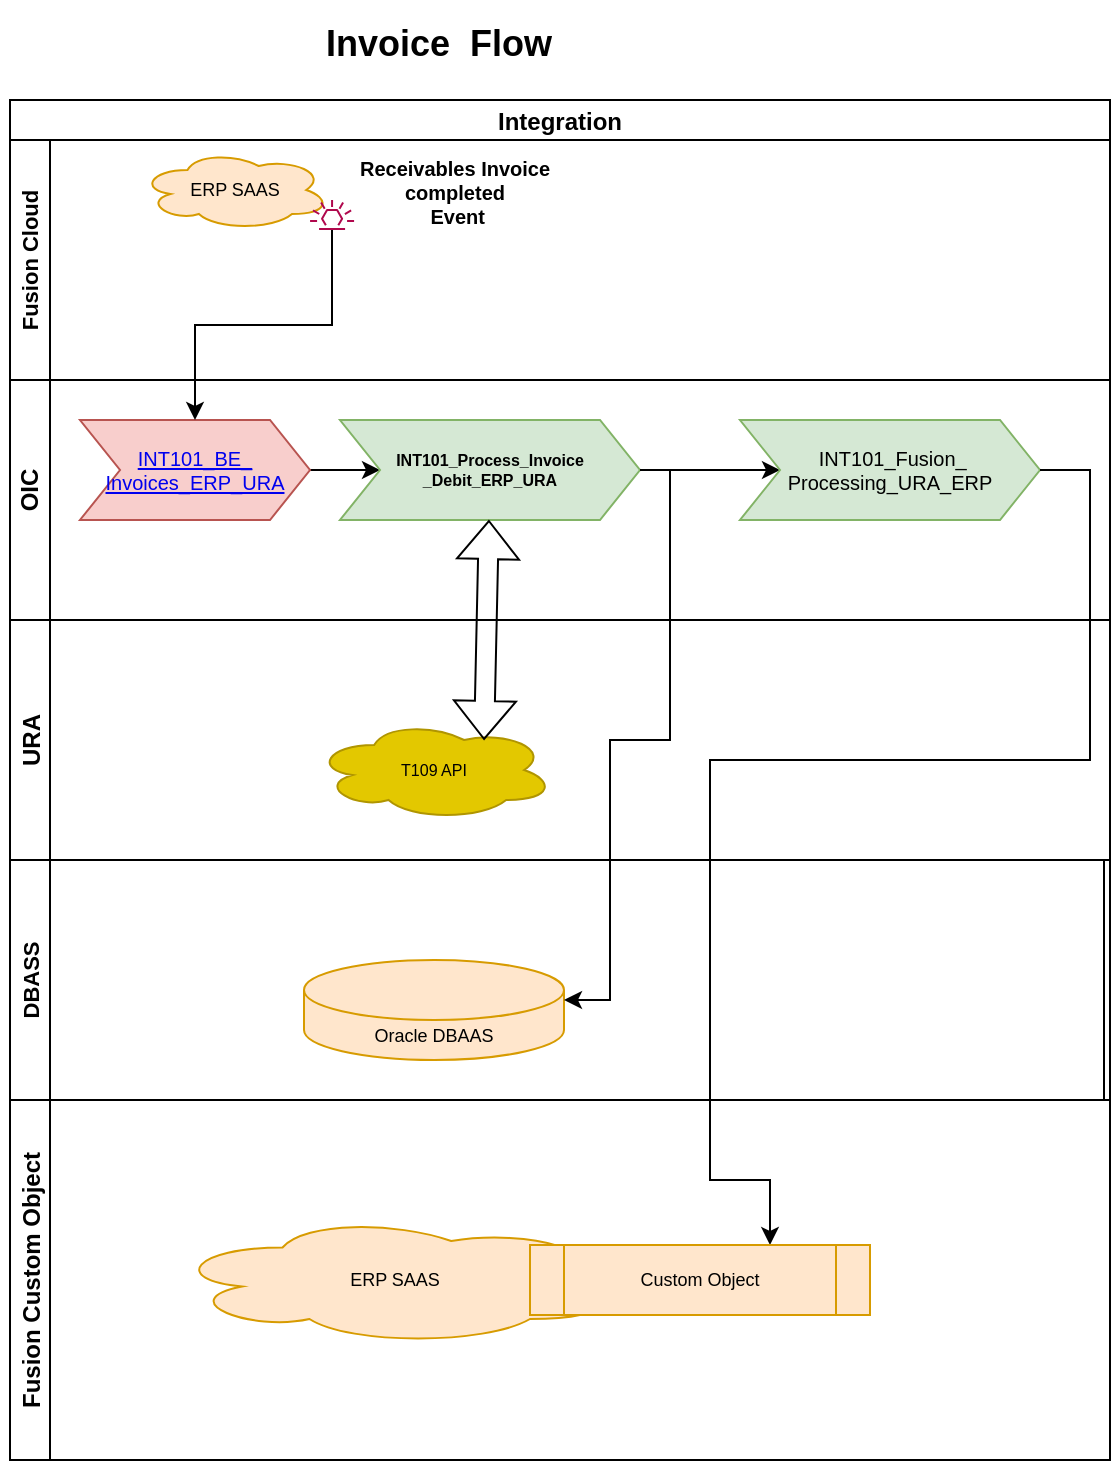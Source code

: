 <mxfile version="16.2.7" type="github"><diagram id="QBchSwfQgvvRqoAkoElo" name="Page-1"><mxGraphModel dx="982" dy="405" grid="1" gridSize="10" guides="1" tooltips="1" connect="1" arrows="1" fold="1" page="1" pageScale="1" pageWidth="850" pageHeight="1100" math="0" shadow="0"><root><mxCell id="0"/><mxCell id="1" parent="0"/><mxCell id="_WeS0L_78n82KtswuAGA-8" value="Integration " style="swimlane;childLayout=stackLayout;resizeParent=1;resizeParentMax=0;horizontal=1;startSize=20;horizontalStack=0;" vertex="1" parent="1"><mxGeometry x="180" y="700" width="550" height="500" as="geometry"/></mxCell><mxCell id="_WeS0L_78n82KtswuAGA-9" value="" style="swimlane;startSize=20;horizontal=0;" vertex="1" parent="_WeS0L_78n82KtswuAGA-8"><mxGeometry y="20" width="550" height="120" as="geometry"/></mxCell><mxCell id="_WeS0L_78n82KtswuAGA-12" value="&lt;font style=&quot;font-size: 11px&quot;&gt;Fusion Cloud&lt;/font&gt;" style="text;html=1;strokeColor=none;fillColor=none;align=center;verticalAlign=middle;whiteSpace=wrap;rounded=0;rotation=-90;fontStyle=1" vertex="1" parent="_WeS0L_78n82KtswuAGA-9"><mxGeometry x="-35" y="45" width="90" height="30" as="geometry"/></mxCell><mxCell id="_WeS0L_78n82KtswuAGA-24" value="ERP SAAS " style="ellipse;shape=cloud;whiteSpace=wrap;html=1;fontSize=9;fillColor=#ffe6cc;strokeColor=#d79b00;" vertex="1" parent="_WeS0L_78n82KtswuAGA-9"><mxGeometry x="65" y="5" width="95" height="40" as="geometry"/></mxCell><mxCell id="_WeS0L_78n82KtswuAGA-25" value="" style="sketch=0;outlineConnect=0;fontColor=#232F3E;gradientColor=none;fillColor=#B0084D;strokeColor=none;dashed=0;verticalLabelPosition=bottom;verticalAlign=top;align=center;html=1;fontSize=12;fontStyle=0;aspect=fixed;pointerEvents=1;shape=mxgraph.aws4.eventbridge_default_event_bus_resource;" vertex="1" parent="_WeS0L_78n82KtswuAGA-9"><mxGeometry x="150" y="30" width="22.08" height="15" as="geometry"/></mxCell><mxCell id="_WeS0L_78n82KtswuAGA-50" value="&lt;div style=&quot;font-size: 10px;&quot;&gt;&lt;span style=&quot;font-size: 10px;&quot; lang=&quot;EN-GB&quot;&gt;Receivables Invoice &lt;br style=&quot;font-size: 10px;&quot;&gt;&lt;/span&gt;&lt;/div&gt;&lt;div style=&quot;font-size: 10px;&quot;&gt;&lt;span style=&quot;font-size: 10px;&quot; lang=&quot;EN-GB&quot;&gt;completed&lt;/span&gt;&lt;/div&gt;&lt;div style=&quot;font-size: 10px;&quot;&gt;&amp;nbsp;Event&lt;/div&gt;&lt;div style=&quot;font-size: 10px;&quot;&gt;&lt;br style=&quot;font-size: 10px;&quot;&gt;&lt;/div&gt;&lt;div style=&quot;font-size: 10px;&quot;&gt;&lt;br style=&quot;font-size: 10px;&quot;&gt;&lt;/div&gt;" style="text;html=1;align=center;verticalAlign=middle;resizable=0;points=[];autosize=1;strokeColor=none;fillColor=none;fontSize=10;fontStyle=1" vertex="1" parent="_WeS0L_78n82KtswuAGA-9"><mxGeometry x="162.08" y="2.5" width="120" height="70" as="geometry"/></mxCell><mxCell id="_WeS0L_78n82KtswuAGA-10" value="" style="swimlane;startSize=20;horizontal=0;" vertex="1" parent="_WeS0L_78n82KtswuAGA-8"><mxGeometry y="140" width="550" height="120" as="geometry"/></mxCell><mxCell id="_WeS0L_78n82KtswuAGA-14" value="&lt;b&gt;OIC&lt;/b&gt;" style="text;html=1;strokeColor=none;fillColor=none;align=center;verticalAlign=middle;whiteSpace=wrap;rounded=0;rotation=-90;" vertex="1" parent="_WeS0L_78n82KtswuAGA-10"><mxGeometry x="-20" y="50" width="60" height="10" as="geometry"/></mxCell><mxCell id="_WeS0L_78n82KtswuAGA-21" style="edgeStyle=orthogonalEdgeStyle;rounded=0;orthogonalLoop=1;jettySize=auto;html=1;fontSize=9;" edge="1" parent="_WeS0L_78n82KtswuAGA-10" source="_WeS0L_78n82KtswuAGA-15" target="_WeS0L_78n82KtswuAGA-16"><mxGeometry relative="1" as="geometry"/></mxCell><mxCell id="_WeS0L_78n82KtswuAGA-15" value="&lt;div style=&quot;font-size: 10px;&quot;&gt;&lt;a name=&quot;_Toc93504366&quot; style=&quot;font-size: 10px;&quot;&gt;&lt;span style=&quot;font-size: 10px;&quot; lang=&quot;EN-GB&quot;&gt;INT101_BE_&lt;/span&gt;&lt;/a&gt;&lt;/div&gt;&lt;div style=&quot;font-size: 10px;&quot;&gt;&lt;a name=&quot;_Toc93504366&quot; style=&quot;font-size: 10px;&quot;&gt;&lt;span style=&quot;font-size: 10px;&quot; lang=&quot;EN-GB&quot;&gt;Invoices_ERP_URA&lt;/span&gt;&lt;/a&gt;&lt;/div&gt;" style="shape=step;perimeter=stepPerimeter;whiteSpace=wrap;html=1;fixedSize=1;fontSize=10;fillColor=#f8cecc;strokeColor=#b85450;" vertex="1" parent="_WeS0L_78n82KtswuAGA-10"><mxGeometry x="35" y="20" width="115" height="50" as="geometry"/></mxCell><mxCell id="_WeS0L_78n82KtswuAGA-30" style="edgeStyle=orthogonalEdgeStyle;rounded=0;orthogonalLoop=1;jettySize=auto;html=1;entryX=0;entryY=0.5;entryDx=0;entryDy=0;fontSize=9;" edge="1" parent="_WeS0L_78n82KtswuAGA-10" source="_WeS0L_78n82KtswuAGA-16" target="_WeS0L_78n82KtswuAGA-27"><mxGeometry relative="1" as="geometry"/></mxCell><mxCell id="_WeS0L_78n82KtswuAGA-16" value="&lt;div style=&quot;font-size: 8px&quot;&gt;&lt;b&gt;&lt;font style=&quot;font-size: 8px&quot;&gt;INT101_Process_Invoice&lt;/font&gt;&lt;/b&gt;&lt;/div&gt;&lt;div style=&quot;font-size: 8px&quot;&gt;&lt;b&gt;&lt;font style=&quot;font-size: 8px&quot;&gt;_Debit_ERP_URA &lt;/font&gt;&lt;/b&gt;&lt;/div&gt;" style="shape=step;perimeter=stepPerimeter;whiteSpace=wrap;html=1;fixedSize=1;fontSize=10;fillColor=#d5e8d4;strokeColor=#82b366;" vertex="1" parent="_WeS0L_78n82KtswuAGA-10"><mxGeometry x="165" y="20" width="150" height="50" as="geometry"/></mxCell><mxCell id="_WeS0L_78n82KtswuAGA-27" value="&lt;div&gt;&amp;nbsp;INT101_Fusion_&lt;/div&gt;&lt;div&gt;Processing_URA_ERP&lt;/div&gt;" style="shape=step;perimeter=stepPerimeter;whiteSpace=wrap;html=1;fixedSize=1;fontSize=10;fillColor=#d5e8d4;strokeColor=#82b366;" vertex="1" parent="_WeS0L_78n82KtswuAGA-10"><mxGeometry x="365" y="20" width="150" height="50" as="geometry"/></mxCell><mxCell id="_WeS0L_78n82KtswuAGA-11" value="URA" style="swimlane;startSize=20;horizontal=0;" vertex="1" parent="_WeS0L_78n82KtswuAGA-8"><mxGeometry y="260" width="550" height="120" as="geometry"/></mxCell><mxCell id="_WeS0L_78n82KtswuAGA-17" value="T109 API " style="ellipse;shape=cloud;whiteSpace=wrap;html=1;fontSize=8;fillColor=#e3c800;fontColor=#000000;strokeColor=#B09500;" vertex="1" parent="_WeS0L_78n82KtswuAGA-11"><mxGeometry x="152.08" y="50" width="120" height="50" as="geometry"/></mxCell><mxCell id="_WeS0L_78n82KtswuAGA-20" style="swimlane;startSize=20;horizontal=0;" vertex="1" parent="_WeS0L_78n82KtswuAGA-8"><mxGeometry y="380" width="550" height="120" as="geometry"/></mxCell><mxCell id="_WeS0L_78n82KtswuAGA-13" value="DBASS" style="swimlane;startSize=20;horizontal=0;fontSize=11;" vertex="1" parent="_WeS0L_78n82KtswuAGA-20"><mxGeometry width="547" height="120" as="geometry"/></mxCell><mxCell id="_WeS0L_78n82KtswuAGA-22" value="Oracle DBAAS" style="shape=cylinder3;whiteSpace=wrap;html=1;boundedLbl=1;backgroundOutline=1;size=15;fontSize=9;fillColor=#ffe6cc;strokeColor=#d79b00;" vertex="1" parent="_WeS0L_78n82KtswuAGA-13"><mxGeometry x="147" y="50" width="130" height="50" as="geometry"/></mxCell><mxCell id="_WeS0L_78n82KtswuAGA-26" style="edgeStyle=orthogonalEdgeStyle;rounded=0;orthogonalLoop=1;jettySize=auto;html=1;fontSize=9;" edge="1" parent="_WeS0L_78n82KtswuAGA-8" source="_WeS0L_78n82KtswuAGA-25" target="_WeS0L_78n82KtswuAGA-15"><mxGeometry relative="1" as="geometry"/></mxCell><mxCell id="_WeS0L_78n82KtswuAGA-48" value="" style="shape=flexArrow;endArrow=classic;startArrow=classic;html=1;rounded=0;fontSize=9;exitX=0.708;exitY=0.2;exitDx=0;exitDy=0;exitPerimeter=0;" edge="1" parent="_WeS0L_78n82KtswuAGA-8" source="_WeS0L_78n82KtswuAGA-17" target="_WeS0L_78n82KtswuAGA-16"><mxGeometry width="100" height="100" relative="1" as="geometry"><mxPoint x="205" y="300" as="sourcePoint"/><mxPoint x="305" y="200" as="targetPoint"/></mxGeometry></mxCell><mxCell id="_WeS0L_78n82KtswuAGA-54" style="edgeStyle=orthogonalEdgeStyle;rounded=0;orthogonalLoop=1;jettySize=auto;html=1;entryX=1;entryY=0;entryDx=0;entryDy=20;entryPerimeter=0;fontSize=9;" edge="1" parent="_WeS0L_78n82KtswuAGA-8" source="_WeS0L_78n82KtswuAGA-16" target="_WeS0L_78n82KtswuAGA-22"><mxGeometry relative="1" as="geometry"><Array as="points"><mxPoint x="330" y="185"/><mxPoint x="330" y="320"/><mxPoint x="300" y="320"/><mxPoint x="300" y="450"/></Array></mxGeometry></mxCell><mxCell id="_WeS0L_78n82KtswuAGA-31" style="edgeStyle=orthogonalEdgeStyle;rounded=0;orthogonalLoop=1;jettySize=auto;html=1;fontSize=9;" edge="1" parent="1" source="_WeS0L_78n82KtswuAGA-27" target="_WeS0L_78n82KtswuAGA-46"><mxGeometry relative="1" as="geometry"><mxPoint x="560" y="1250" as="targetPoint"/><Array as="points"><mxPoint x="720" y="885"/><mxPoint x="720" y="1030"/><mxPoint x="530" y="1030"/><mxPoint x="530" y="1240"/><mxPoint x="560" y="1240"/></Array></mxGeometry></mxCell><mxCell id="_WeS0L_78n82KtswuAGA-52" value="&lt;h1&gt;Invoice&amp;nbsp; Flow &lt;br&gt;&lt;/h1&gt;&amp;nbsp;" style="text;html=1;strokeColor=none;fillColor=none;spacing=5;spacingTop=-20;whiteSpace=wrap;overflow=hidden;rounded=0;fontSize=9;" vertex="1" parent="1"><mxGeometry x="332.5" y="660" width="245" height="40" as="geometry"/></mxCell><mxCell id="_WeS0L_78n82KtswuAGA-19" value="Fusion Custom Object" style="swimlane;startSize=20;horizontal=0;fontSize=12;fontStyle=1" vertex="1" parent="1"><mxGeometry x="180" y="1200" width="550" height="180" as="geometry"/></mxCell><mxCell id="_WeS0L_78n82KtswuAGA-33" value="ERP SAAS " style="ellipse;shape=cloud;whiteSpace=wrap;html=1;fontSize=9;fillColor=#ffe6cc;strokeColor=#d79b00;" vertex="1" parent="_WeS0L_78n82KtswuAGA-19"><mxGeometry x="80" y="57.5" width="225" height="65" as="geometry"/></mxCell><mxCell id="_WeS0L_78n82KtswuAGA-46" value="Custom Object" style="shape=process;whiteSpace=wrap;html=1;backgroundOutline=1;fontSize=9;fillColor=#ffe6cc;strokeColor=#d79b00;" vertex="1" parent="_WeS0L_78n82KtswuAGA-19"><mxGeometry x="260" y="72.5" width="170" height="35" as="geometry"/></mxCell></root></mxGraphModel></diagram></mxfile>